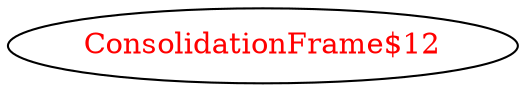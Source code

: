 digraph dependencyGraph {
 concentrate=true;
 ranksep="2.0";
 rankdir="LR"; 
 splines="ortho";
"ConsolidationFrame$12" [fontcolor="red"];
}